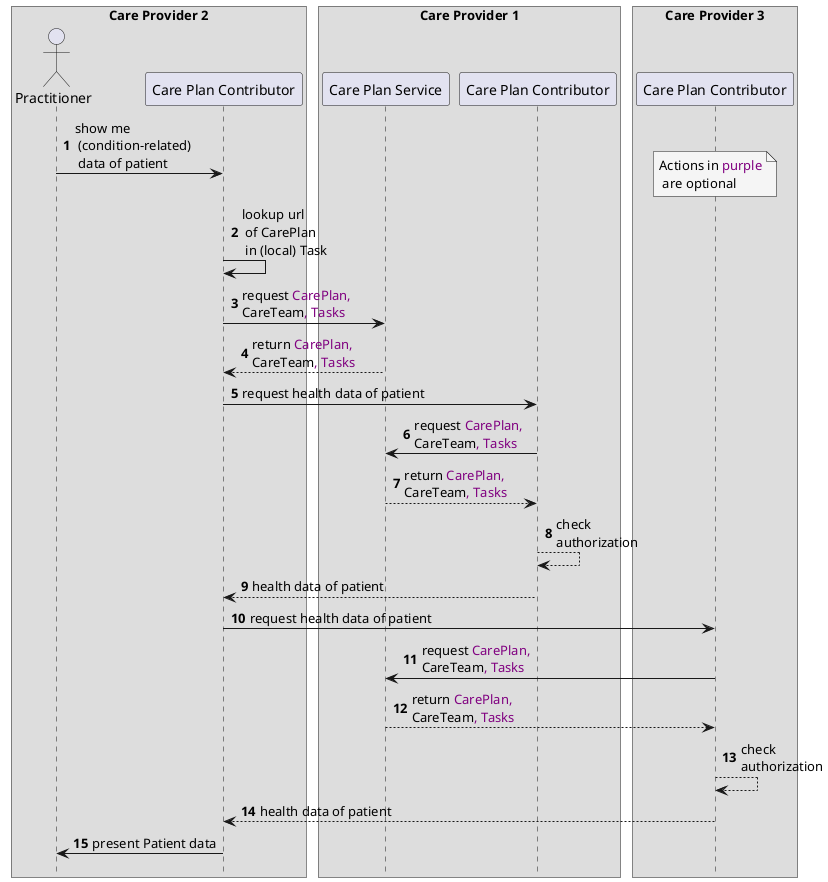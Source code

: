 @startuml getting-data-from-careteam-members-overview

autonumber
!pragma teoz true



box Care Provider 2
    actor "Practitioner" as Practitioner2
    participant "Care Plan Contributor" as CPC2
end box
box Care Provider 1
    participant "Care Plan Service" as CPS
    participant "Care Plan Contributor" as CPC1
end box
box Care Provider 3
    participant "Care Plan Contributor" as CPC3
end box
hide footbox



Practitioner2 -> CPC2 : show me\n (condition-related)\n data of patient

& note over CPC3 #WhiteSmoke
Actions in <color #purple>purple
 are optional
end note

CPC2 -> CPC2 : lookup url\n of CarePlan\n in (local) Task
CPC2 -> CPS : request <color #purple>CarePlan, \nCareTeam<color #purple>, Tasks
CPS -->  CPC2 : return <color #purple>CarePlan, \nCareTeam<color #purple>, Tasks
CPC2 -> CPC1 : request health data of patient
CPC1 -> CPS : request <color #purple>CarePlan, \nCareTeam<color #purple>, Tasks
CPS -->  CPC1 : return <color #purple>CarePlan, \nCareTeam<color #purple>, Tasks
CPC1 -->  CPC1 : check\nauthorization
CPC1 -->  CPC2 : health data of patient
CPC2 -> CPC3 : request health data of patient
CPC3 -> CPS : request <color #purple>CarePlan, \nCareTeam<color #purple>, Tasks
CPS -->  CPC3 : return <color #purple>CarePlan, \nCareTeam<color #purple>, Tasks
CPC3 -->  CPC3 : check\nauthorization
CPC3 -->  CPC2 : health data of patient
CPC2 -> Practitioner2 : present Patient data

@enduml
